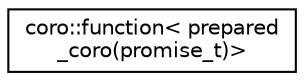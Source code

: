 digraph "Graphical Class Hierarchy"
{
 // LATEX_PDF_SIZE
  edge [fontname="Helvetica",fontsize="10",labelfontname="Helvetica",labelfontsize="10"];
  node [fontname="Helvetica",fontsize="10",shape=record];
  rankdir="LR";
  Node0 [label="coro::function\< prepared\l_coro(promise_t)\>",height=0.2,width=0.4,color="black", fillcolor="white", style="filled",URL="$classcoro_1_1function.html",tooltip=" "];
}
